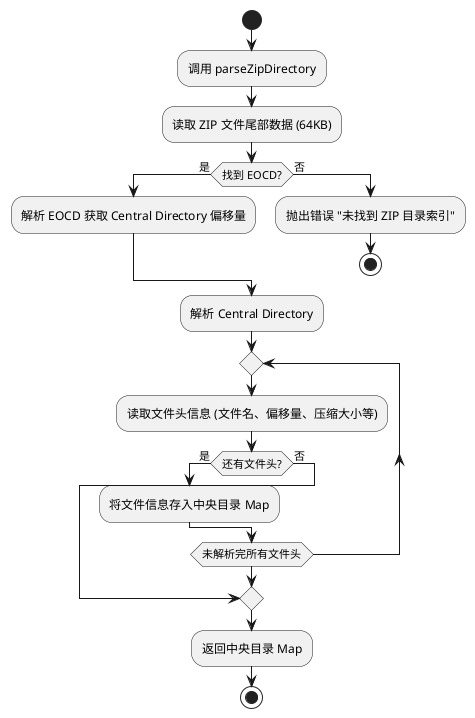 @startuml zip流式解压中央目录流程图

start
:调用 parseZipDirectory;
:读取 ZIP 文件尾部数据 (64KB);
if (找到 EOCD?) then (是)
  :解析 EOCD 获取 Central Directory 偏移量;
else (否)
  :抛出错误 "未找到 ZIP 目录索引";
  stop
endif

:解析 Central Directory;
repeat
  :读取文件头信息 (文件名、偏移量、压缩大小等);
  if (还有文件头?) then (是)
    :将文件信息存入中央目录 Map;
  else (否)
    break
  endif
repeat while (未解析完所有文件头)

:返回中央目录 Map;

stop

@enduml